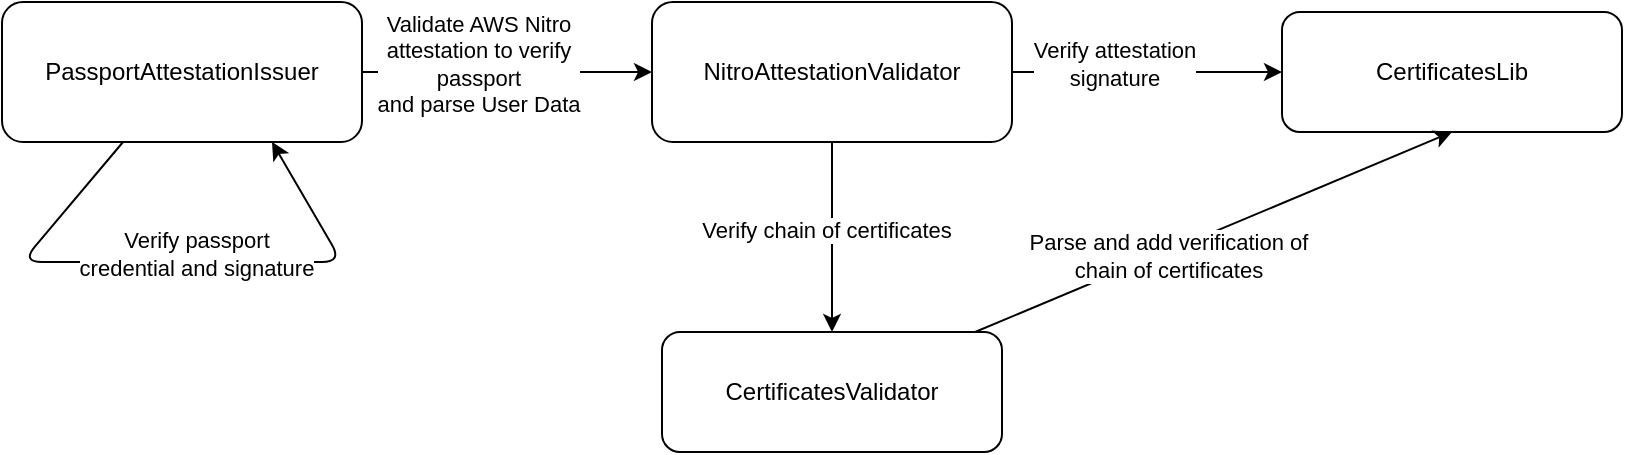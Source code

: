 <mxfile>
    <diagram id="put7bRPjvHQKd8Jizuib" name="Page-1">
        <mxGraphModel dx="808" dy="610" grid="1" gridSize="10" guides="1" tooltips="1" connect="1" arrows="1" fold="1" page="1" pageScale="1" pageWidth="850" pageHeight="1100" math="0" shadow="0">
            <root>
                <mxCell id="0"/>
                <mxCell id="1" parent="0"/>
                <mxCell id="10" style="edgeStyle=none;html=1;exitX=1;exitY=0.5;exitDx=0;exitDy=0;" edge="1" parent="1" source="3" target="9">
                    <mxGeometry relative="1" as="geometry"/>
                </mxCell>
                <mxCell id="11" value="Verify attestation&lt;br&gt;signature" style="edgeLabel;html=1;align=center;verticalAlign=middle;resizable=0;points=[];" vertex="1" connectable="0" parent="10">
                    <mxGeometry x="-0.253" y="4" relative="1" as="geometry">
                        <mxPoint as="offset"/>
                    </mxGeometry>
                </mxCell>
                <mxCell id="14" style="edgeStyle=none;html=1;exitX=0.5;exitY=1;exitDx=0;exitDy=0;" edge="1" parent="1" source="3" target="12">
                    <mxGeometry relative="1" as="geometry"/>
                </mxCell>
                <mxCell id="15" value="Verify chain of certificates" style="edgeLabel;html=1;align=center;verticalAlign=middle;resizable=0;points=[];" vertex="1" connectable="0" parent="14">
                    <mxGeometry x="-0.07" y="-3" relative="1" as="geometry">
                        <mxPoint as="offset"/>
                    </mxGeometry>
                </mxCell>
                <mxCell id="3" value="NitroAttestationValidator" style="rounded=1;whiteSpace=wrap;html=1;" vertex="1" parent="1">
                    <mxGeometry x="425" y="140" width="180" height="70" as="geometry"/>
                </mxCell>
                <mxCell id="6" style="edgeStyle=none;html=1;exitX=1;exitY=0.5;exitDx=0;exitDy=0;entryX=0;entryY=0.5;entryDx=0;entryDy=0;" edge="1" parent="1" source="5" target="3">
                    <mxGeometry relative="1" as="geometry"/>
                </mxCell>
                <mxCell id="8" value="Validate AWS Nitro&lt;br&gt;attestation to verify&lt;br&gt;passport&lt;div&gt;and parse User Data&lt;/div&gt;" style="edgeLabel;html=1;align=center;verticalAlign=middle;resizable=0;points=[];" vertex="1" connectable="0" parent="6">
                    <mxGeometry x="-0.207" y="4" relative="1" as="geometry">
                        <mxPoint as="offset"/>
                    </mxGeometry>
                </mxCell>
                <mxCell id="23" style="edgeStyle=none;html=1;entryX=0.75;entryY=1;entryDx=0;entryDy=0;elbow=vertical;" edge="1" parent="1" source="5" target="5">
                    <mxGeometry relative="1" as="geometry">
                        <mxPoint x="190" y="320" as="targetPoint"/>
                        <Array as="points">
                            <mxPoint x="110" y="270"/>
                        </Array>
                    </mxGeometry>
                </mxCell>
                <mxCell id="24" value="Verify passport&lt;br&gt;credential and signature" style="edgeLabel;html=1;align=center;verticalAlign=middle;resizable=0;points=[];" vertex="1" connectable="0" parent="23">
                    <mxGeometry x="0.073" y="4" relative="1" as="geometry">
                        <mxPoint as="offset"/>
                    </mxGeometry>
                </mxCell>
                <mxCell id="5" value="PassportAttestationIssuer" style="rounded=1;whiteSpace=wrap;html=1;" vertex="1" parent="1">
                    <mxGeometry x="100" y="140" width="180" height="70" as="geometry"/>
                </mxCell>
                <mxCell id="9" value="CertificatesLib" style="rounded=1;whiteSpace=wrap;html=1;" vertex="1" parent="1">
                    <mxGeometry x="740" y="145" width="170" height="60" as="geometry"/>
                </mxCell>
                <mxCell id="16" style="edgeStyle=none;html=1;entryX=0.5;entryY=1;entryDx=0;entryDy=0;" edge="1" parent="1" source="12" target="9">
                    <mxGeometry relative="1" as="geometry"/>
                </mxCell>
                <mxCell id="17" value="Parse and add verification of&lt;br&gt;chain of certificates" style="edgeLabel;html=1;align=center;verticalAlign=middle;resizable=0;points=[];" vertex="1" connectable="0" parent="16">
                    <mxGeometry x="-0.202" y="-2" relative="1" as="geometry">
                        <mxPoint as="offset"/>
                    </mxGeometry>
                </mxCell>
                <mxCell id="12" value="CertificatesValidator" style="rounded=1;whiteSpace=wrap;html=1;" vertex="1" parent="1">
                    <mxGeometry x="430" y="305" width="170" height="60" as="geometry"/>
                </mxCell>
            </root>
        </mxGraphModel>
    </diagram>
</mxfile>
